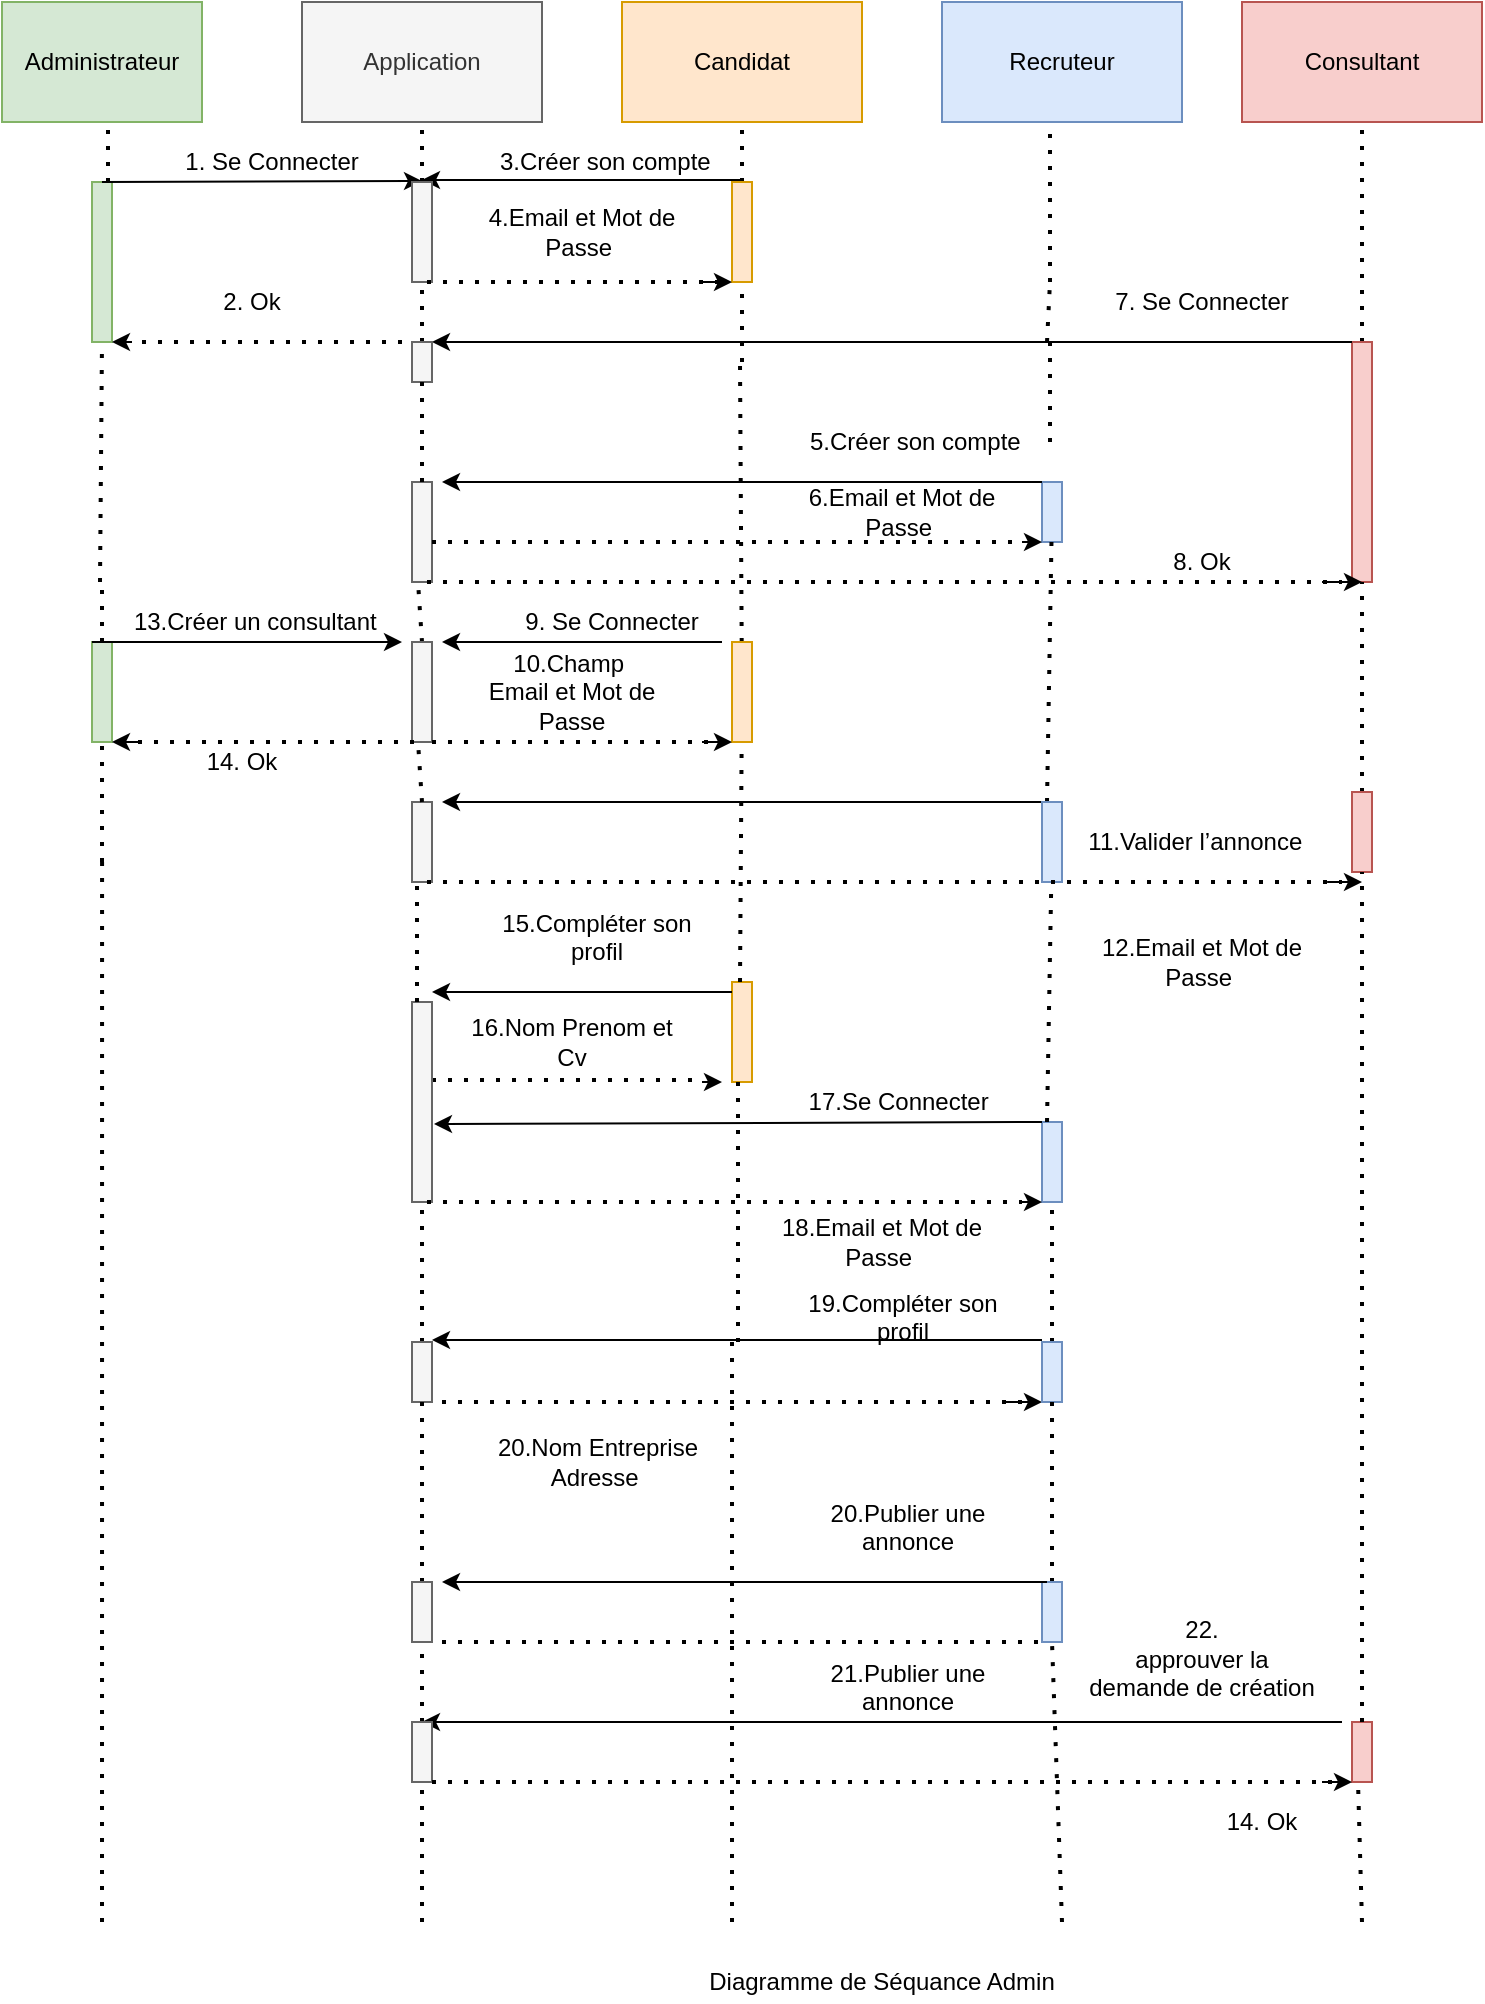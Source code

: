 <mxfile version="13.9.9" type="device"><diagram id="kgpKYQtTHZ0yAKxKKP6v" name="Page-1"><mxGraphModel dx="1086" dy="806" grid="1" gridSize="10" guides="1" tooltips="1" connect="1" arrows="1" fold="1" page="1" pageScale="1" pageWidth="850" pageHeight="1100" math="0" shadow="0"><root><mxCell id="0"/><mxCell id="1" parent="0"/><mxCell id="p9IF4nlrnch3HgAWq3Gj-1" value="Administrateur" style="rounded=0;whiteSpace=wrap;html=1;fillColor=#d5e8d4;strokeColor=#82b366;" parent="1" vertex="1"><mxGeometry x="70" y="40" width="100" height="60" as="geometry"/></mxCell><mxCell id="p9IF4nlrnch3HgAWq3Gj-2" value="Application" style="rounded=0;whiteSpace=wrap;html=1;fillColor=#f5f5f5;strokeColor=#666666;fontColor=#333333;" parent="1" vertex="1"><mxGeometry x="220" y="40" width="120" height="60" as="geometry"/></mxCell><mxCell id="p9IF4nlrnch3HgAWq3Gj-3" value="Candidat" style="rounded=0;whiteSpace=wrap;html=1;fillColor=#ffe6cc;strokeColor=#d79b00;" parent="1" vertex="1"><mxGeometry x="380" y="40" width="120" height="60" as="geometry"/></mxCell><mxCell id="p9IF4nlrnch3HgAWq3Gj-4" value="Recruteur" style="rounded=0;whiteSpace=wrap;html=1;fillColor=#dae8fc;strokeColor=#6c8ebf;" parent="1" vertex="1"><mxGeometry x="540" y="40" width="120" height="60" as="geometry"/></mxCell><mxCell id="p9IF4nlrnch3HgAWq3Gj-6" value="" style="endArrow=none;dashed=1;html=1;dashPattern=1 3;strokeWidth=2;" parent="1" edge="1"><mxGeometry width="50" height="50" relative="1" as="geometry"><mxPoint x="123" y="130" as="sourcePoint"/><mxPoint x="123" y="102" as="targetPoint"/></mxGeometry></mxCell><mxCell id="p9IF4nlrnch3HgAWq3Gj-7" value="" style="endArrow=none;dashed=1;html=1;dashPattern=1 3;strokeWidth=2;" parent="1" edge="1"><mxGeometry width="50" height="50" relative="1" as="geometry"><mxPoint x="280" y="130" as="sourcePoint"/><mxPoint x="280" y="100" as="targetPoint"/></mxGeometry></mxCell><mxCell id="p9IF4nlrnch3HgAWq3Gj-8" value="" style="endArrow=none;dashed=1;html=1;dashPattern=1 3;strokeWidth=2;entryX=0.5;entryY=1;entryDx=0;entryDy=0;" parent="1" source="SEFHk6ZCUieyvrxUP2J2-10" target="p9IF4nlrnch3HgAWq3Gj-3" edge="1"><mxGeometry width="50" height="50" relative="1" as="geometry"><mxPoint x="439.981" y="360" as="sourcePoint"/><mxPoint x="439.5" y="110" as="targetPoint"/></mxGeometry></mxCell><mxCell id="p9IF4nlrnch3HgAWq3Gj-9" value="" style="endArrow=none;dashed=1;html=1;dashPattern=1 3;strokeWidth=2;exitX=0.25;exitY=0;exitDx=0;exitDy=0;" parent="1" edge="1"><mxGeometry width="50" height="50" relative="1" as="geometry"><mxPoint x="592.5" y="210" as="sourcePoint"/><mxPoint x="594" y="180" as="targetPoint"/></mxGeometry></mxCell><mxCell id="p9IF4nlrnch3HgAWq3Gj-32" value="" style="endArrow=none;dashed=1;html=1;dashPattern=1 3;strokeWidth=2;exitX=0.5;exitY=0;exitDx=0;exitDy=0;" parent="1" source="LMhqfAXd-MSyVgWxBuhX-105" edge="1"><mxGeometry width="50" height="50" relative="1" as="geometry"><mxPoint x="280" y="270" as="sourcePoint"/><mxPoint x="280" y="210" as="targetPoint"/></mxGeometry></mxCell><mxCell id="p9IF4nlrnch3HgAWq3Gj-63" value="" style="endArrow=none;dashed=1;html=1;dashPattern=1 3;strokeWidth=2;entryX=0.3;entryY=1;entryDx=0;entryDy=0;entryPerimeter=0;exitX=0.5;exitY=0;exitDx=0;exitDy=0;" parent="1" source="LMhqfAXd-MSyVgWxBuhX-48" target="3up15-CHWUUg8G91f76N-21" edge="1"><mxGeometry width="50" height="50" relative="1" as="geometry"><mxPoint x="278" y="370" as="sourcePoint"/><mxPoint x="278" y="340" as="targetPoint"/></mxGeometry></mxCell><mxCell id="p9IF4nlrnch3HgAWq3Gj-72" value="" style="endArrow=none;dashed=1;html=1;dashPattern=1 3;strokeWidth=2;" parent="1" edge="1"><mxGeometry width="50" height="50" relative="1" as="geometry"><mxPoint x="415" y="579" as="sourcePoint"/><mxPoint x="285" y="579" as="targetPoint"/></mxGeometry></mxCell><mxCell id="p9IF4nlrnch3HgAWq3Gj-77" value="" style="endArrow=none;dashed=1;html=1;dashPattern=1 3;strokeWidth=2;" parent="1" edge="1"><mxGeometry width="50" height="50" relative="1" as="geometry"><mxPoint x="120" y="1000" as="sourcePoint"/><mxPoint x="120.035" y="470" as="targetPoint"/></mxGeometry></mxCell><mxCell id="p9IF4nlrnch3HgAWq3Gj-78" value="" style="rounded=0;whiteSpace=wrap;html=1;fillColor=#f5f5f5;strokeColor=#666666;fontColor=#333333;" parent="1" vertex="1"><mxGeometry x="275" y="440" width="10" height="40" as="geometry"/></mxCell><mxCell id="p9IF4nlrnch3HgAWq3Gj-81" value="" style="rounded=0;whiteSpace=wrap;html=1;fillColor=#f5f5f5;strokeColor=#666666;fontColor=#333333;" parent="1" vertex="1"><mxGeometry x="275" y="540" width="10" height="100" as="geometry"/></mxCell><mxCell id="p9IF4nlrnch3HgAWq3Gj-135" value="" style="endArrow=none;dashed=1;html=1;dashPattern=1 3;strokeWidth=2;entryX=0.5;entryY=1;entryDx=0;entryDy=0;" parent="1" target="8TNWC1hw6NRdUH1TOORQ-10" edge="1" source="LMhqfAXd-MSyVgWxBuhX-80"><mxGeometry width="50" height="50" relative="1" as="geometry"><mxPoint x="595" y="800" as="sourcePoint"/><mxPoint x="596.087" y="650" as="targetPoint"/></mxGeometry></mxCell><mxCell id="8TNWC1hw6NRdUH1TOORQ-10" value="" style="rounded=0;whiteSpace=wrap;html=1;fillColor=#dae8fc;strokeColor=#6c8ebf;" parent="1" vertex="1"><mxGeometry x="590" y="600" width="10" height="40" as="geometry"/></mxCell><mxCell id="8TNWC1hw6NRdUH1TOORQ-27" value="" style="endArrow=none;dashed=1;html=1;dashPattern=1 3;strokeWidth=2;" parent="1" edge="1"><mxGeometry width="50" height="50" relative="1" as="geometry"><mxPoint x="600" y="920" as="sourcePoint"/><mxPoint x="600" y="920" as="targetPoint"/></mxGeometry></mxCell><mxCell id="8TNWC1hw6NRdUH1TOORQ-36" value="" style="endArrow=none;dashed=1;html=1;dashPattern=1 3;strokeWidth=2;" parent="1" edge="1" source="LMhqfAXd-MSyVgWxBuhX-60"><mxGeometry width="50" height="50" relative="1" as="geometry"><mxPoint x="439" y="530" as="sourcePoint"/><mxPoint x="439" y="220" as="targetPoint"/></mxGeometry></mxCell><mxCell id="SEFHk6ZCUieyvrxUP2J2-3" value="" style="rounded=0;whiteSpace=wrap;html=1;fillColor=#d5e8d4;strokeColor=#82b366;" parent="1" vertex="1"><mxGeometry x="115" y="130" width="10" height="80" as="geometry"/></mxCell><mxCell id="SEFHk6ZCUieyvrxUP2J2-5" value="" style="endArrow=classic;html=1;" parent="1" edge="1"><mxGeometry width="50" height="50" relative="1" as="geometry"><mxPoint x="120" y="130" as="sourcePoint"/><mxPoint x="280" y="129.5" as="targetPoint"/></mxGeometry></mxCell><mxCell id="SEFHk6ZCUieyvrxUP2J2-6" value="" style="endArrow=none;dashed=1;html=1;dashPattern=1 3;strokeWidth=2;" parent="1" edge="1"><mxGeometry width="50" height="50" relative="1" as="geometry"><mxPoint x="270" y="210" as="sourcePoint"/><mxPoint x="135" y="210" as="targetPoint"/></mxGeometry></mxCell><mxCell id="SEFHk6ZCUieyvrxUP2J2-8" value="" style="endArrow=none;dashed=1;html=1;dashPattern=1 3;strokeWidth=2;entryX=0.5;entryY=1;entryDx=0;entryDy=0;" parent="1" edge="1" target="SEFHk6ZCUieyvrxUP2J2-3"><mxGeometry width="50" height="50" relative="1" as="geometry"><mxPoint x="119" y="330" as="sourcePoint"/><mxPoint x="119" y="230" as="targetPoint"/></mxGeometry></mxCell><mxCell id="SEFHk6ZCUieyvrxUP2J2-10" value="" style="rounded=0;whiteSpace=wrap;html=1;fillColor=#ffe6cc;strokeColor=#d79b00;" parent="1" vertex="1"><mxGeometry x="435" y="130" width="10" height="50" as="geometry"/></mxCell><mxCell id="SEFHk6ZCUieyvrxUP2J2-11" value="" style="endArrow=none;dashed=1;html=1;dashPattern=1 3;strokeWidth=2;exitX=0.5;exitY=0;exitDx=0;exitDy=0;" parent="1" target="SEFHk6ZCUieyvrxUP2J2-10" edge="1"><mxGeometry width="50" height="50" relative="1" as="geometry"><mxPoint x="440" y="220" as="sourcePoint"/><mxPoint x="439.5" y="110" as="targetPoint"/></mxGeometry></mxCell><mxCell id="SEFHk6ZCUieyvrxUP2J2-12" value="1. Se Connecter" style="text;html=1;strokeColor=none;fillColor=none;align=center;verticalAlign=middle;whiteSpace=wrap;rounded=0;" parent="1" vertex="1"><mxGeometry x="145" y="110" width="120" height="20" as="geometry"/></mxCell><mxCell id="SEFHk6ZCUieyvrxUP2J2-13" value="" style="endArrow=classic;html=1;" parent="1" edge="1"><mxGeometry width="50" height="50" relative="1" as="geometry"><mxPoint x="135" y="210" as="sourcePoint"/><mxPoint x="125" y="210" as="targetPoint"/><Array as="points"><mxPoint x="125" y="210"/></Array></mxGeometry></mxCell><mxCell id="SEFHk6ZCUieyvrxUP2J2-14" value="2. Ok" style="text;html=1;strokeColor=none;fillColor=none;align=center;verticalAlign=middle;whiteSpace=wrap;rounded=0;" parent="1" vertex="1"><mxGeometry x="175" y="180" width="40" height="20" as="geometry"/></mxCell><mxCell id="3up15-CHWUUg8G91f76N-3" value="" style="endArrow=classic;html=1;" parent="1" edge="1"><mxGeometry width="50" height="50" relative="1" as="geometry"><mxPoint x="440" y="129" as="sourcePoint"/><mxPoint x="280" y="129" as="targetPoint"/></mxGeometry></mxCell><mxCell id="3up15-CHWUUg8G91f76N-4" value="&lt;span class=&quot;fontstyle0&quot;&gt;3.Créer son compte&lt;/span&gt;&amp;nbsp;&amp;nbsp;" style="text;html=1;strokeColor=none;fillColor=none;align=center;verticalAlign=middle;whiteSpace=wrap;rounded=0;" parent="1" vertex="1"><mxGeometry x="315" y="110" width="120" height="20" as="geometry"/></mxCell><mxCell id="3up15-CHWUUg8G91f76N-12" value="" style="rounded=0;whiteSpace=wrap;html=1;fillColor=#f5f5f5;strokeColor=#666666;fontColor=#333333;" parent="1" vertex="1"><mxGeometry x="275" y="130" width="10" height="50" as="geometry"/></mxCell><mxCell id="3up15-CHWUUg8G91f76N-14" value="" style="endArrow=none;dashed=1;html=1;dashPattern=1 3;strokeWidth=2;entryX=0.5;entryY=1;entryDx=0;entryDy=0;exitX=0.5;exitY=0;exitDx=0;exitDy=0;" parent="1" target="3up15-CHWUUg8G91f76N-12" edge="1"><mxGeometry width="50" height="50" relative="1" as="geometry"><mxPoint x="280" y="210" as="sourcePoint"/><mxPoint x="350" y="180" as="targetPoint"/></mxGeometry></mxCell><mxCell id="3up15-CHWUUg8G91f76N-21" value="" style="rounded=0;whiteSpace=wrap;html=1;fillColor=#f5f5f5;strokeColor=#666666;fontColor=#333333;" parent="1" vertex="1"><mxGeometry x="275" y="280" width="10" height="50" as="geometry"/></mxCell><mxCell id="3up15-CHWUUg8G91f76N-26" value="" style="endArrow=none;dashed=1;html=1;dashPattern=1 3;strokeWidth=2;entryX=0.5;entryY=1;entryDx=0;entryDy=0;exitX=0.5;exitY=0;exitDx=0;exitDy=0;" parent="1" source="LMhqfAXd-MSyVgWxBuhX-16" edge="1"><mxGeometry width="50" height="50" relative="1" as="geometry"><mxPoint x="120" y="430" as="sourcePoint"/><mxPoint x="120" y="330" as="targetPoint"/></mxGeometry></mxCell><mxCell id="3up15-CHWUUg8G91f76N-28" value="" style="endArrow=none;dashed=1;html=1;dashPattern=1 3;strokeWidth=2;entryX=0.25;entryY=1;entryDx=0;entryDy=0;exitX=0.25;exitY=0;exitDx=0;exitDy=0;exitPerimeter=0;" parent="1" source="p9IF4nlrnch3HgAWq3Gj-81" target="p9IF4nlrnch3HgAWq3Gj-78" edge="1"><mxGeometry width="50" height="50" relative="1" as="geometry"><mxPoint x="278" y="530" as="sourcePoint"/><mxPoint x="278" y="480" as="targetPoint"/></mxGeometry></mxCell><mxCell id="3up15-CHWUUg8G91f76N-29" value="" style="rounded=0;whiteSpace=wrap;html=1;fillColor=#ffe6cc;strokeColor=#d79b00;" parent="1" vertex="1"><mxGeometry x="435" y="530" width="10" height="50" as="geometry"/></mxCell><mxCell id="3up15-CHWUUg8G91f76N-30" value="" style="endArrow=classic;html=1;" parent="1" edge="1"><mxGeometry width="50" height="50" relative="1" as="geometry"><mxPoint x="435" y="535" as="sourcePoint"/><mxPoint x="285" y="535" as="targetPoint"/></mxGeometry></mxCell><mxCell id="3up15-CHWUUg8G91f76N-31" value="&lt;br&gt;&lt;span class=&quot;fontstyle0&quot;&gt;15.Compléter son profil&lt;/span&gt; &lt;br&gt;&lt;br style=&quot;line-height: normal&quot;&gt;&amp;nbsp;" style="text;html=1;strokeColor=none;fillColor=none;align=center;verticalAlign=middle;whiteSpace=wrap;rounded=0;" parent="1" vertex="1"><mxGeometry x="310" y="500" width="115" height="30" as="geometry"/></mxCell><mxCell id="3up15-CHWUUg8G91f76N-32" value="" style="endArrow=classic;html=1;" parent="1" edge="1"><mxGeometry width="50" height="50" relative="1" as="geometry"><mxPoint x="420" y="580" as="sourcePoint"/><mxPoint x="430" y="580" as="targetPoint"/></mxGeometry></mxCell><mxCell id="3up15-CHWUUg8G91f76N-38" value="" style="endArrow=classic;html=1;exitX=0;exitY=0;exitDx=0;exitDy=0;entryX=1.1;entryY=0.61;entryDx=0;entryDy=0;entryPerimeter=0;" parent="1" source="8TNWC1hw6NRdUH1TOORQ-10" target="p9IF4nlrnch3HgAWq3Gj-81" edge="1"><mxGeometry width="50" height="50" relative="1" as="geometry"><mxPoint x="400" y="430" as="sourcePoint"/><mxPoint x="450" y="380" as="targetPoint"/></mxGeometry></mxCell><mxCell id="3up15-CHWUUg8G91f76N-40" value="" style="endArrow=none;dashed=1;html=1;dashPattern=1 3;strokeWidth=2;exitX=0.75;exitY=1;exitDx=0;exitDy=0;" parent="1" source="p9IF4nlrnch3HgAWq3Gj-81" edge="1"><mxGeometry width="50" height="50" relative="1" as="geometry"><mxPoint x="400" y="430" as="sourcePoint"/><mxPoint x="580" y="640" as="targetPoint"/></mxGeometry></mxCell><mxCell id="3up15-CHWUUg8G91f76N-41" value="" style="endArrow=classic;html=1;entryX=0;entryY=1;entryDx=0;entryDy=0;" parent="1" target="8TNWC1hw6NRdUH1TOORQ-10" edge="1"><mxGeometry width="50" height="50" relative="1" as="geometry"><mxPoint x="580" y="640" as="sourcePoint"/><mxPoint x="450" y="380" as="targetPoint"/></mxGeometry></mxCell><mxCell id="3up15-CHWUUg8G91f76N-42" value="" style="endArrow=none;dashed=1;html=1;dashPattern=1 3;strokeWidth=2;" parent="1" edge="1"><mxGeometry width="50" height="50" relative="1" as="geometry"><mxPoint x="280" y="710" as="sourcePoint"/><mxPoint x="280" y="640" as="targetPoint"/></mxGeometry></mxCell><mxCell id="3up15-CHWUUg8G91f76N-44" value="Diagramme de Séquance Admin" style="text;html=1;strokeColor=none;fillColor=none;align=center;verticalAlign=middle;whiteSpace=wrap;rounded=0;" parent="1" vertex="1"><mxGeometry x="395" y="1020" width="230" height="20" as="geometry"/></mxCell><mxCell id="3VAsDQAelLNxPkZTHmSl-1" value="" style="rounded=0;whiteSpace=wrap;html=1;fillColor=#f5f5f5;strokeColor=#666666;fontColor=#333333;" parent="1" vertex="1"><mxGeometry x="275" y="710" width="10" height="30" as="geometry"/></mxCell><mxCell id="3VAsDQAelLNxPkZTHmSl-2" value="" style="endArrow=none;dashed=1;html=1;dashPattern=1 3;strokeWidth=2;" parent="1" edge="1"><mxGeometry width="50" height="50" relative="1" as="geometry"><mxPoint x="438" y="710" as="sourcePoint"/><mxPoint x="438" y="580" as="targetPoint"/></mxGeometry></mxCell><mxCell id="3VAsDQAelLNxPkZTHmSl-5" value="" style="endArrow=classic;html=1;" parent="1" edge="1"><mxGeometry width="50" height="50" relative="1" as="geometry"><mxPoint x="590" y="709" as="sourcePoint"/><mxPoint x="285" y="709" as="targetPoint"/></mxGeometry></mxCell><mxCell id="3VAsDQAelLNxPkZTHmSl-6" value="" style="endArrow=none;dashed=1;html=1;dashPattern=1 3;strokeWidth=2;" parent="1" edge="1"><mxGeometry width="50" height="50" relative="1" as="geometry"><mxPoint x="290" y="740" as="sourcePoint"/><mxPoint x="580" y="740" as="targetPoint"/></mxGeometry></mxCell><mxCell id="3VAsDQAelLNxPkZTHmSl-7" value="" style="endArrow=classic;html=1;entryX=0;entryY=1;entryDx=0;entryDy=0;" parent="1" edge="1"><mxGeometry width="50" height="50" relative="1" as="geometry"><mxPoint x="570" y="740" as="sourcePoint"/><mxPoint x="590" y="740" as="targetPoint"/></mxGeometry></mxCell><mxCell id="3VAsDQAelLNxPkZTHmSl-9" value="" style="endArrow=none;dashed=1;html=1;dashPattern=1 3;strokeWidth=2;entryX=0.5;entryY=1;entryDx=0;entryDy=0;entryPerimeter=0;" parent="1" target="3VAsDQAelLNxPkZTHmSl-1" edge="1" source="LMhqfAXd-MSyVgWxBuhX-87"><mxGeometry width="50" height="50" relative="1" as="geometry"><mxPoint x="280" y="920" as="sourcePoint"/><mxPoint x="280" y="760" as="targetPoint"/></mxGeometry></mxCell><mxCell id="3VAsDQAelLNxPkZTHmSl-10" value="" style="endArrow=none;dashed=1;html=1;dashPattern=1 3;strokeWidth=2;" parent="1" edge="1"><mxGeometry width="50" height="50" relative="1" as="geometry"><mxPoint x="435" y="710" as="sourcePoint"/><mxPoint x="435" y="1000" as="targetPoint"/></mxGeometry></mxCell><mxCell id="LMhqfAXd-MSyVgWxBuhX-1" value="Consultant" style="rounded=0;whiteSpace=wrap;html=1;fillColor=#f8cecc;strokeColor=#b85450;" vertex="1" parent="1"><mxGeometry x="690" y="40" width="120" height="60" as="geometry"/></mxCell><mxCell id="LMhqfAXd-MSyVgWxBuhX-8" value="" style="endArrow=none;dashed=1;html=1;dashPattern=1 3;strokeWidth=2;entryX=0.45;entryY=1.017;entryDx=0;entryDy=0;entryPerimeter=0;" edge="1" parent="1" target="p9IF4nlrnch3HgAWq3Gj-4"><mxGeometry width="50" height="50" relative="1" as="geometry"><mxPoint x="594" y="180" as="sourcePoint"/><mxPoint x="595" y="110" as="targetPoint"/></mxGeometry></mxCell><mxCell id="LMhqfAXd-MSyVgWxBuhX-11" value="" style="rounded=0;whiteSpace=wrap;html=1;fillColor=#dae8fc;strokeColor=#6c8ebf;" vertex="1" parent="1"><mxGeometry x="590" y="280" width="10" height="30" as="geometry"/></mxCell><mxCell id="LMhqfAXd-MSyVgWxBuhX-12" value="" style="endArrow=none;dashed=1;html=1;dashPattern=1 3;strokeWidth=2;exitX=0.25;exitY=0;exitDx=0;exitDy=0;" edge="1" parent="1" source="LMhqfAXd-MSyVgWxBuhX-28" target="LMhqfAXd-MSyVgWxBuhX-11"><mxGeometry width="50" height="50" relative="1" as="geometry"><mxPoint x="592.5" y="600" as="sourcePoint"/><mxPoint x="594" y="180" as="targetPoint"/></mxGeometry></mxCell><mxCell id="LMhqfAXd-MSyVgWxBuhX-13" value="" style="endArrow=classic;html=1;exitX=0;exitY=0;exitDx=0;exitDy=0;" edge="1" parent="1" source="LMhqfAXd-MSyVgWxBuhX-11"><mxGeometry width="50" height="50" relative="1" as="geometry"><mxPoint x="310" y="280" as="sourcePoint"/><mxPoint x="290" y="280" as="targetPoint"/><Array as="points"><mxPoint x="580" y="280"/></Array></mxGeometry></mxCell><mxCell id="LMhqfAXd-MSyVgWxBuhX-15" value="" style="endArrow=none;dashed=1;html=1;dashPattern=1 3;strokeWidth=2;entryX=0.5;entryY=1;entryDx=0;entryDy=0;exitX=0.5;exitY=0;exitDx=0;exitDy=0;" edge="1" parent="1" source="LMhqfAXd-MSyVgWxBuhX-39" target="LMhqfAXd-MSyVgWxBuhX-1"><mxGeometry width="50" height="50" relative="1" as="geometry"><mxPoint x="750" y="350" as="sourcePoint"/><mxPoint x="450" y="290" as="targetPoint"/></mxGeometry></mxCell><mxCell id="LMhqfAXd-MSyVgWxBuhX-16" value="" style="rounded=0;whiteSpace=wrap;html=1;fillColor=#d5e8d4;strokeColor=#82b366;" vertex="1" parent="1"><mxGeometry x="115" y="360" width="10" height="50" as="geometry"/></mxCell><mxCell id="LMhqfAXd-MSyVgWxBuhX-17" value="" style="endArrow=none;dashed=1;html=1;dashPattern=1 3;strokeWidth=2;entryX=0.5;entryY=1;entryDx=0;entryDy=0;" edge="1" parent="1" target="LMhqfAXd-MSyVgWxBuhX-16"><mxGeometry width="50" height="50" relative="1" as="geometry"><mxPoint x="120" y="470" as="sourcePoint"/><mxPoint x="120" y="330" as="targetPoint"/></mxGeometry></mxCell><mxCell id="LMhqfAXd-MSyVgWxBuhX-18" value="" style="endArrow=classic;html=1;entryX=1;entryY=1;entryDx=0;entryDy=0;" edge="1" parent="1" target="LMhqfAXd-MSyVgWxBuhX-20"><mxGeometry width="50" height="50" relative="1" as="geometry"><mxPoint x="115" y="360" as="sourcePoint"/><mxPoint x="725" y="360" as="targetPoint"/></mxGeometry></mxCell><mxCell id="LMhqfAXd-MSyVgWxBuhX-19" value="" style="rounded=0;whiteSpace=wrap;html=1;fillColor=#f8cecc;strokeColor=#b85450;" vertex="1" parent="1"><mxGeometry x="745" y="900" width="10" height="30" as="geometry"/></mxCell><mxCell id="LMhqfAXd-MSyVgWxBuhX-20" value="&lt;span class=&quot;fontstyle0&quot;&gt;13.Créer un consultant&lt;/span&gt;&amp;nbsp;&amp;nbsp;" style="text;html=1;strokeColor=none;fillColor=none;align=center;verticalAlign=middle;whiteSpace=wrap;rounded=0;" vertex="1" parent="1"><mxGeometry x="130" y="340" width="140" height="20" as="geometry"/></mxCell><mxCell id="LMhqfAXd-MSyVgWxBuhX-22" value="" style="endArrow=none;dashed=1;html=1;dashPattern=1 3;strokeWidth=2;" edge="1" parent="1"><mxGeometry width="50" height="50" relative="1" as="geometry"><mxPoint x="120" y="330" as="sourcePoint"/><mxPoint x="120" y="330" as="targetPoint"/></mxGeometry></mxCell><mxCell id="LMhqfAXd-MSyVgWxBuhX-25" value="10.Champ&amp;nbsp; Email et Mot de Passe" style="text;html=1;strokeColor=none;fillColor=none;align=center;verticalAlign=middle;whiteSpace=wrap;rounded=0;" vertex="1" parent="1"><mxGeometry x="310" y="360" width="90" height="50" as="geometry"/></mxCell><mxCell id="LMhqfAXd-MSyVgWxBuhX-27" value="" style="endArrow=classic;html=1;exitX=0;exitY=0;exitDx=0;exitDy=0;" edge="1" parent="1" source="LMhqfAXd-MSyVgWxBuhX-28"><mxGeometry width="50" height="50" relative="1" as="geometry"><mxPoint x="580" y="440" as="sourcePoint"/><mxPoint x="290" y="440" as="targetPoint"/><Array as="points"><mxPoint x="590" y="440"/></Array></mxGeometry></mxCell><mxCell id="LMhqfAXd-MSyVgWxBuhX-28" value="" style="rounded=0;whiteSpace=wrap;html=1;fillColor=#dae8fc;strokeColor=#6c8ebf;" vertex="1" parent="1"><mxGeometry x="590" y="440" width="10" height="40" as="geometry"/></mxCell><mxCell id="LMhqfAXd-MSyVgWxBuhX-29" value="" style="endArrow=none;dashed=1;html=1;dashPattern=1 3;strokeWidth=2;exitX=0.25;exitY=0;exitDx=0;exitDy=0;" edge="1" parent="1" source="8TNWC1hw6NRdUH1TOORQ-10" target="LMhqfAXd-MSyVgWxBuhX-28"><mxGeometry width="50" height="50" relative="1" as="geometry"><mxPoint x="592.5" y="600" as="sourcePoint"/><mxPoint x="594.924" y="280" as="targetPoint"/></mxGeometry></mxCell><mxCell id="LMhqfAXd-MSyVgWxBuhX-30" value="&lt;span class=&quot;fontstyle0&quot;&gt;11.V&lt;/span&gt;alider l’annonce&amp;nbsp;&amp;nbsp;" style="text;html=1;strokeColor=none;fillColor=none;align=center;verticalAlign=middle;whiteSpace=wrap;rounded=0;" vertex="1" parent="1"><mxGeometry x="600" y="450" width="140" height="20" as="geometry"/></mxCell><mxCell id="LMhqfAXd-MSyVgWxBuhX-35" value="" style="endArrow=none;dashed=1;html=1;dashPattern=1 3;strokeWidth=2;exitX=0.75;exitY=1;exitDx=0;exitDy=0;" edge="1" parent="1" source="p9IF4nlrnch3HgAWq3Gj-78"><mxGeometry width="50" height="50" relative="1" as="geometry"><mxPoint x="300" y="480" as="sourcePoint"/><mxPoint x="740" y="480" as="targetPoint"/></mxGeometry></mxCell><mxCell id="LMhqfAXd-MSyVgWxBuhX-36" value="" style="endArrow=classic;html=1;" edge="1" parent="1"><mxGeometry width="50" height="50" relative="1" as="geometry"><mxPoint x="740" y="480" as="sourcePoint"/><mxPoint x="750" y="480" as="targetPoint"/><Array as="points"><mxPoint x="730" y="480"/></Array></mxGeometry></mxCell><mxCell id="LMhqfAXd-MSyVgWxBuhX-39" value="" style="rounded=0;whiteSpace=wrap;html=1;fillColor=#f8cecc;strokeColor=#b85450;" vertex="1" parent="1"><mxGeometry x="745" y="210" width="10" height="120" as="geometry"/></mxCell><mxCell id="LMhqfAXd-MSyVgWxBuhX-40" value="" style="endArrow=none;dashed=1;html=1;dashPattern=1 3;strokeWidth=2;entryX=0.5;entryY=1;entryDx=0;entryDy=0;" edge="1" parent="1" source="LMhqfAXd-MSyVgWxBuhX-101" target="LMhqfAXd-MSyVgWxBuhX-39"><mxGeometry width="50" height="50" relative="1" as="geometry"><mxPoint x="750" y="900" as="sourcePoint"/><mxPoint x="750" y="100" as="targetPoint"/></mxGeometry></mxCell><mxCell id="LMhqfAXd-MSyVgWxBuhX-41" value="" style="endArrow=classic;html=1;exitX=0;exitY=0;exitDx=0;exitDy=0;" edge="1" parent="1" source="LMhqfAXd-MSyVgWxBuhX-39"><mxGeometry width="50" height="50" relative="1" as="geometry"><mxPoint x="740" y="210" as="sourcePoint"/><mxPoint x="285" y="210" as="targetPoint"/></mxGeometry></mxCell><mxCell id="LMhqfAXd-MSyVgWxBuhX-44" value="" style="endArrow=none;dashed=1;html=1;dashPattern=1 3;strokeWidth=2;exitX=0.75;exitY=1;exitDx=0;exitDy=0;" edge="1" parent="1" source="3up15-CHWUUg8G91f76N-21"><mxGeometry width="50" height="50" relative="1" as="geometry"><mxPoint x="690" y="370" as="sourcePoint"/><mxPoint x="740" y="330" as="targetPoint"/></mxGeometry></mxCell><mxCell id="LMhqfAXd-MSyVgWxBuhX-46" value="" style="endArrow=classic;html=1;" edge="1" parent="1"><mxGeometry width="50" height="50" relative="1" as="geometry"><mxPoint x="730" y="330" as="sourcePoint"/><mxPoint x="750" y="330" as="targetPoint"/></mxGeometry></mxCell><mxCell id="LMhqfAXd-MSyVgWxBuhX-47" value="8. Ok" style="text;html=1;strokeColor=none;fillColor=none;align=center;verticalAlign=middle;whiteSpace=wrap;rounded=0;" vertex="1" parent="1"><mxGeometry x="650" y="310" width="40" height="20" as="geometry"/></mxCell><mxCell id="LMhqfAXd-MSyVgWxBuhX-48" value="" style="rounded=0;whiteSpace=wrap;html=1;fillColor=#f5f5f5;strokeColor=#666666;fontColor=#333333;" vertex="1" parent="1"><mxGeometry x="275" y="360" width="10" height="50" as="geometry"/></mxCell><mxCell id="LMhqfAXd-MSyVgWxBuhX-49" value="" style="endArrow=none;dashed=1;html=1;dashPattern=1 3;strokeWidth=2;entryX=0.3;entryY=1;entryDx=0;entryDy=0;entryPerimeter=0;exitX=0.5;exitY=0;exitDx=0;exitDy=0;" edge="1" parent="1" source="p9IF4nlrnch3HgAWq3Gj-78" target="LMhqfAXd-MSyVgWxBuhX-48"><mxGeometry width="50" height="50" relative="1" as="geometry"><mxPoint x="280" y="440" as="sourcePoint"/><mxPoint x="278" y="330" as="targetPoint"/></mxGeometry></mxCell><mxCell id="LMhqfAXd-MSyVgWxBuhX-50" value="4.Email et Mot de Passe&amp;nbsp;" style="text;html=1;strokeColor=none;fillColor=none;align=center;verticalAlign=middle;whiteSpace=wrap;rounded=0;" vertex="1" parent="1"><mxGeometry x="300" y="145" width="120" height="20" as="geometry"/></mxCell><mxCell id="LMhqfAXd-MSyVgWxBuhX-51" value="" style="endArrow=none;dashed=1;html=1;dashPattern=1 3;strokeWidth=2;exitX=0.75;exitY=1;exitDx=0;exitDy=0;" edge="1" parent="1" source="3up15-CHWUUg8G91f76N-12"><mxGeometry width="50" height="50" relative="1" as="geometry"><mxPoint x="300" y="180" as="sourcePoint"/><mxPoint x="430" y="180" as="targetPoint"/></mxGeometry></mxCell><mxCell id="LMhqfAXd-MSyVgWxBuhX-53" value="&lt;span class=&quot;fontstyle0&quot;&gt;5.Créer son compte&lt;/span&gt;&amp;nbsp;&amp;nbsp;" style="text;html=1;strokeColor=none;fillColor=none;align=center;verticalAlign=middle;whiteSpace=wrap;rounded=0;" vertex="1" parent="1"><mxGeometry x="470" y="250" width="120" height="20" as="geometry"/></mxCell><mxCell id="LMhqfAXd-MSyVgWxBuhX-54" value="7. Se Connecter" style="text;html=1;strokeColor=none;fillColor=none;align=center;verticalAlign=middle;whiteSpace=wrap;rounded=0;" vertex="1" parent="1"><mxGeometry x="610" y="180" width="120" height="20" as="geometry"/></mxCell><mxCell id="LMhqfAXd-MSyVgWxBuhX-56" value="" style="endArrow=none;dashed=1;html=1;dashPattern=1 3;strokeWidth=2;" edge="1" parent="1"><mxGeometry width="50" height="50" relative="1" as="geometry"><mxPoint x="594" y="260" as="sourcePoint"/><mxPoint x="594" y="210" as="targetPoint"/></mxGeometry></mxCell><mxCell id="LMhqfAXd-MSyVgWxBuhX-57" value="6.Email et Mot de Passe&amp;nbsp;" style="text;html=1;strokeColor=none;fillColor=none;align=center;verticalAlign=middle;whiteSpace=wrap;rounded=0;" vertex="1" parent="1"><mxGeometry x="460" y="285" width="120" height="20" as="geometry"/></mxCell><mxCell id="LMhqfAXd-MSyVgWxBuhX-58" value="9. Se Connecter" style="text;html=1;strokeColor=none;fillColor=none;align=center;verticalAlign=middle;whiteSpace=wrap;rounded=0;" vertex="1" parent="1"><mxGeometry x="315" y="340" width="120" height="20" as="geometry"/></mxCell><mxCell id="LMhqfAXd-MSyVgWxBuhX-59" value="" style="endArrow=classic;html=1;" edge="1" parent="1"><mxGeometry width="50" height="50" relative="1" as="geometry"><mxPoint x="430" y="360" as="sourcePoint"/><mxPoint x="290" y="360" as="targetPoint"/></mxGeometry></mxCell><mxCell id="LMhqfAXd-MSyVgWxBuhX-60" value="" style="rounded=0;whiteSpace=wrap;html=1;fillColor=#ffe6cc;strokeColor=#d79b00;" vertex="1" parent="1"><mxGeometry x="435" y="360" width="10" height="50" as="geometry"/></mxCell><mxCell id="LMhqfAXd-MSyVgWxBuhX-61" value="" style="endArrow=none;dashed=1;html=1;dashPattern=1 3;strokeWidth=2;" edge="1" parent="1" target="LMhqfAXd-MSyVgWxBuhX-60"><mxGeometry width="50" height="50" relative="1" as="geometry"><mxPoint x="439" y="530" as="sourcePoint"/><mxPoint x="439.018" y="250" as="targetPoint"/></mxGeometry></mxCell><mxCell id="LMhqfAXd-MSyVgWxBuhX-62" value="" style="endArrow=none;dashed=1;html=1;dashPattern=1 3;strokeWidth=2;exitX=1;exitY=1;exitDx=0;exitDy=0;" edge="1" parent="1" source="LMhqfAXd-MSyVgWxBuhX-48"><mxGeometry width="50" height="50" relative="1" as="geometry"><mxPoint x="400" y="190" as="sourcePoint"/><mxPoint x="430" y="410" as="targetPoint"/></mxGeometry></mxCell><mxCell id="LMhqfAXd-MSyVgWxBuhX-63" value="" style="endArrow=classic;html=1;entryX=0;entryY=1;entryDx=0;entryDy=0;" edge="1" parent="1" target="LMhqfAXd-MSyVgWxBuhX-60"><mxGeometry width="50" height="50" relative="1" as="geometry"><mxPoint x="420" y="410" as="sourcePoint"/><mxPoint x="450" y="605" as="targetPoint"/></mxGeometry></mxCell><mxCell id="LMhqfAXd-MSyVgWxBuhX-66" value="12.Email et Mot de Passe&amp;nbsp;" style="text;html=1;strokeColor=none;fillColor=none;align=center;verticalAlign=middle;whiteSpace=wrap;rounded=0;" vertex="1" parent="1"><mxGeometry x="610" y="510" width="120" height="20" as="geometry"/></mxCell><mxCell id="LMhqfAXd-MSyVgWxBuhX-68" value="" style="endArrow=none;dashed=1;html=1;dashPattern=1 3;strokeWidth=2;exitX=1;exitY=0.6;exitDx=0;exitDy=0;exitPerimeter=0;" edge="1" parent="1" source="3up15-CHWUUg8G91f76N-21"><mxGeometry width="50" height="50" relative="1" as="geometry"><mxPoint x="300" y="310" as="sourcePoint"/><mxPoint x="580" y="310" as="targetPoint"/></mxGeometry></mxCell><mxCell id="LMhqfAXd-MSyVgWxBuhX-71" value="" style="endArrow=classic;html=1;entryX=0;entryY=1;entryDx=0;entryDy=0;" edge="1" parent="1" target="LMhqfAXd-MSyVgWxBuhX-11"><mxGeometry width="50" height="50" relative="1" as="geometry"><mxPoint x="580" y="310" as="sourcePoint"/><mxPoint x="450" y="440" as="targetPoint"/></mxGeometry></mxCell><mxCell id="LMhqfAXd-MSyVgWxBuhX-72" value="" style="endArrow=classic;html=1;" edge="1" parent="1"><mxGeometry width="50" height="50" relative="1" as="geometry"><mxPoint x="430" y="180" as="sourcePoint"/><mxPoint x="430" y="180" as="targetPoint"/></mxGeometry></mxCell><mxCell id="LMhqfAXd-MSyVgWxBuhX-73" value="" style="endArrow=classic;html=1;entryX=0;entryY=1;entryDx=0;entryDy=0;" edge="1" parent="1" target="SEFHk6ZCUieyvrxUP2J2-10"><mxGeometry width="50" height="50" relative="1" as="geometry"><mxPoint x="420" y="180" as="sourcePoint"/><mxPoint x="450" y="440" as="targetPoint"/></mxGeometry></mxCell><mxCell id="LMhqfAXd-MSyVgWxBuhX-74" value="" style="endArrow=none;dashed=1;html=1;dashPattern=1 3;strokeWidth=2;" edge="1" parent="1"><mxGeometry width="50" height="50" relative="1" as="geometry"><mxPoint x="130" y="410" as="sourcePoint"/><mxPoint x="280" y="410" as="targetPoint"/></mxGeometry></mxCell><mxCell id="LMhqfAXd-MSyVgWxBuhX-75" value="" style="endArrow=classic;html=1;entryX=1;entryY=1;entryDx=0;entryDy=0;" edge="1" parent="1" target="LMhqfAXd-MSyVgWxBuhX-16"><mxGeometry width="50" height="50" relative="1" as="geometry"><mxPoint x="140" y="410" as="sourcePoint"/><mxPoint x="280" y="410" as="targetPoint"/></mxGeometry></mxCell><mxCell id="LMhqfAXd-MSyVgWxBuhX-76" value="14. Ok" style="text;html=1;strokeColor=none;fillColor=none;align=center;verticalAlign=middle;whiteSpace=wrap;rounded=0;" vertex="1" parent="1"><mxGeometry x="170" y="410" width="40" height="20" as="geometry"/></mxCell><mxCell id="LMhqfAXd-MSyVgWxBuhX-77" value="16.Nom Prenom et Cv" style="text;html=1;strokeColor=none;fillColor=none;align=center;verticalAlign=middle;whiteSpace=wrap;rounded=0;" vertex="1" parent="1"><mxGeometry x="295" y="550" width="120" height="20" as="geometry"/></mxCell><mxCell id="LMhqfAXd-MSyVgWxBuhX-78" value="&lt;span class=&quot;fontstyle0&quot;&gt;17.Se Connecter&lt;/span&gt;&amp;nbsp;" style="text;html=1;strokeColor=none;fillColor=none;align=center;verticalAlign=middle;whiteSpace=wrap;rounded=0;" vertex="1" parent="1"><mxGeometry x="460" y="580" width="120" height="20" as="geometry"/></mxCell><mxCell id="LMhqfAXd-MSyVgWxBuhX-79" value="18.Email et Mot de Passe&amp;nbsp;" style="text;html=1;strokeColor=none;fillColor=none;align=center;verticalAlign=middle;whiteSpace=wrap;rounded=0;" vertex="1" parent="1"><mxGeometry x="450" y="650" width="120" height="20" as="geometry"/></mxCell><mxCell id="LMhqfAXd-MSyVgWxBuhX-80" value="" style="rounded=0;whiteSpace=wrap;html=1;fillColor=#dae8fc;strokeColor=#6c8ebf;" vertex="1" parent="1"><mxGeometry x="590" y="710" width="10" height="30" as="geometry"/></mxCell><mxCell id="LMhqfAXd-MSyVgWxBuhX-81" value="" style="endArrow=none;dashed=1;html=1;dashPattern=1 3;strokeWidth=2;entryX=0.5;entryY=1;entryDx=0;entryDy=0;" edge="1" parent="1" source="LMhqfAXd-MSyVgWxBuhX-85" target="LMhqfAXd-MSyVgWxBuhX-80"><mxGeometry width="50" height="50" relative="1" as="geometry"><mxPoint x="595" y="860" as="sourcePoint"/><mxPoint x="595" y="640" as="targetPoint"/></mxGeometry></mxCell><mxCell id="LMhqfAXd-MSyVgWxBuhX-82" value="&lt;br&gt;&lt;span class=&quot;fontstyle0&quot;&gt;19.Compléter son profil&lt;/span&gt; &lt;br&gt;&lt;br style=&quot;line-height: normal&quot;&gt;&amp;nbsp;" style="text;html=1;strokeColor=none;fillColor=none;align=center;verticalAlign=middle;whiteSpace=wrap;rounded=0;" vertex="1" parent="1"><mxGeometry x="462.5" y="690" width="115" height="30" as="geometry"/></mxCell><mxCell id="LMhqfAXd-MSyVgWxBuhX-83" value="20.Nom Entreprise Adresse&amp;nbsp;" style="text;html=1;strokeColor=none;fillColor=none;align=center;verticalAlign=middle;whiteSpace=wrap;rounded=0;" vertex="1" parent="1"><mxGeometry x="307.5" y="760" width="120" height="20" as="geometry"/></mxCell><mxCell id="LMhqfAXd-MSyVgWxBuhX-85" value="" style="rounded=0;whiteSpace=wrap;html=1;fillColor=#dae8fc;strokeColor=#6c8ebf;" vertex="1" parent="1"><mxGeometry x="590" y="830" width="10" height="30" as="geometry"/></mxCell><mxCell id="LMhqfAXd-MSyVgWxBuhX-86" value="" style="endArrow=none;dashed=1;html=1;dashPattern=1 3;strokeWidth=2;entryX=0.5;entryY=1;entryDx=0;entryDy=0;" edge="1" parent="1" target="LMhqfAXd-MSyVgWxBuhX-85"><mxGeometry width="50" height="50" relative="1" as="geometry"><mxPoint x="595" y="860" as="sourcePoint"/><mxPoint x="595" y="740" as="targetPoint"/></mxGeometry></mxCell><mxCell id="LMhqfAXd-MSyVgWxBuhX-87" value="" style="rounded=0;whiteSpace=wrap;html=1;fillColor=#f5f5f5;strokeColor=#666666;fontColor=#333333;" vertex="1" parent="1"><mxGeometry x="275" y="830" width="10" height="30" as="geometry"/></mxCell><mxCell id="LMhqfAXd-MSyVgWxBuhX-88" value="" style="endArrow=none;dashed=1;html=1;dashPattern=1 3;strokeWidth=2;entryX=0.5;entryY=1;entryDx=0;entryDy=0;entryPerimeter=0;" edge="1" parent="1" source="LMhqfAXd-MSyVgWxBuhX-94" target="LMhqfAXd-MSyVgWxBuhX-87"><mxGeometry width="50" height="50" relative="1" as="geometry"><mxPoint x="280" y="990" as="sourcePoint"/><mxPoint x="280" y="740" as="targetPoint"/></mxGeometry></mxCell><mxCell id="LMhqfAXd-MSyVgWxBuhX-89" value="" style="endArrow=classic;html=1;exitX=0.25;exitY=0;exitDx=0;exitDy=0;" edge="1" parent="1" source="LMhqfAXd-MSyVgWxBuhX-85"><mxGeometry width="50" height="50" relative="1" as="geometry"><mxPoint x="400" y="670" as="sourcePoint"/><mxPoint x="290" y="830" as="targetPoint"/></mxGeometry></mxCell><mxCell id="LMhqfAXd-MSyVgWxBuhX-90" value="" style="endArrow=none;dashed=1;html=1;dashPattern=1 3;strokeWidth=2;entryX=0;entryY=1;entryDx=0;entryDy=0;" edge="1" parent="1" target="LMhqfAXd-MSyVgWxBuhX-85"><mxGeometry width="50" height="50" relative="1" as="geometry"><mxPoint x="290" y="860" as="sourcePoint"/><mxPoint x="450" y="620" as="targetPoint"/></mxGeometry></mxCell><mxCell id="LMhqfAXd-MSyVgWxBuhX-91" value="&lt;br&gt;&lt;span class=&quot;fontstyle0&quot;&gt;20.Publier une annonce&lt;/span&gt; &lt;br&gt;&lt;br style=&quot;line-height: normal&quot;&gt;&amp;nbsp;" style="text;html=1;strokeColor=none;fillColor=none;align=center;verticalAlign=middle;whiteSpace=wrap;rounded=0;" vertex="1" parent="1"><mxGeometry x="462.5" y="800" width="120" height="20" as="geometry"/></mxCell><mxCell id="LMhqfAXd-MSyVgWxBuhX-92" value="&lt;br&gt;&lt;span class=&quot;fontstyle0&quot;&gt;21.Publier une annonce&lt;/span&gt; &lt;br&gt;&lt;br style=&quot;line-height: normal&quot;&gt;&amp;nbsp;" style="text;html=1;strokeColor=none;fillColor=none;align=center;verticalAlign=middle;whiteSpace=wrap;rounded=0;" vertex="1" parent="1"><mxGeometry x="462.5" y="880" width="120" height="20" as="geometry"/></mxCell><mxCell id="LMhqfAXd-MSyVgWxBuhX-93" value="" style="endArrow=classic;html=1;" edge="1" parent="1"><mxGeometry width="50" height="50" relative="1" as="geometry"><mxPoint x="740" y="900" as="sourcePoint"/><mxPoint x="280" y="900" as="targetPoint"/></mxGeometry></mxCell><mxCell id="LMhqfAXd-MSyVgWxBuhX-94" value="" style="rounded=0;whiteSpace=wrap;html=1;fillColor=#f5f5f5;strokeColor=#666666;fontColor=#333333;" vertex="1" parent="1"><mxGeometry x="275" y="900" width="10" height="30" as="geometry"/></mxCell><mxCell id="LMhqfAXd-MSyVgWxBuhX-95" value="" style="endArrow=none;dashed=1;html=1;dashPattern=1 3;strokeWidth=2;entryX=0.5;entryY=1;entryDx=0;entryDy=0;entryPerimeter=0;" edge="1" parent="1" target="LMhqfAXd-MSyVgWxBuhX-94"><mxGeometry width="50" height="50" relative="1" as="geometry"><mxPoint x="280" y="1000" as="sourcePoint"/><mxPoint x="280" y="860" as="targetPoint"/></mxGeometry></mxCell><mxCell id="LMhqfAXd-MSyVgWxBuhX-96" value="&lt;br&gt;&lt;br&gt;&lt;span class=&quot;fontstyle0&quot;&gt;22.&lt;/span&gt;&lt;br/&gt;&lt;span class=&quot;fontstyle0&quot;&gt;approuver la demande de création&lt;/span&gt; &lt;br/&gt;&lt;br style=&quot;line-height: normal&quot;&gt;&amp;nbsp;&lt;br&gt;&lt;br style=&quot;line-height: normal&quot;&gt;&lt;br style=&quot;line-height: normal&quot;&gt;&amp;nbsp;" style="text;html=1;strokeColor=none;fillColor=none;align=center;verticalAlign=middle;whiteSpace=wrap;rounded=0;" vertex="1" parent="1"><mxGeometry x="610" y="880" width="120" height="20" as="geometry"/></mxCell><mxCell id="LMhqfAXd-MSyVgWxBuhX-97" value="" style="endArrow=none;dashed=1;html=1;dashPattern=1 3;strokeWidth=2;exitX=1;exitY=1;exitDx=0;exitDy=0;" edge="1" parent="1" source="LMhqfAXd-MSyVgWxBuhX-94"><mxGeometry width="50" height="50" relative="1" as="geometry"><mxPoint x="400" y="760" as="sourcePoint"/><mxPoint x="740" y="930" as="targetPoint"/></mxGeometry></mxCell><mxCell id="LMhqfAXd-MSyVgWxBuhX-98" value="14. Ok" style="text;html=1;strokeColor=none;fillColor=none;align=center;verticalAlign=middle;whiteSpace=wrap;rounded=0;" vertex="1" parent="1"><mxGeometry x="680" y="940" width="40" height="20" as="geometry"/></mxCell><mxCell id="LMhqfAXd-MSyVgWxBuhX-99" value="" style="endArrow=classic;html=1;entryX=0;entryY=1;entryDx=0;entryDy=0;" edge="1" parent="1" target="LMhqfAXd-MSyVgWxBuhX-19"><mxGeometry width="50" height="50" relative="1" as="geometry"><mxPoint x="730" y="930" as="sourcePoint"/><mxPoint x="450" y="710" as="targetPoint"/></mxGeometry></mxCell><mxCell id="LMhqfAXd-MSyVgWxBuhX-100" value="" style="endArrow=none;dashed=1;html=1;dashPattern=1 3;strokeWidth=2;" edge="1" parent="1"><mxGeometry width="50" height="50" relative="1" as="geometry"><mxPoint x="750" y="1000" as="sourcePoint"/><mxPoint x="748" y="930" as="targetPoint"/></mxGeometry></mxCell><mxCell id="LMhqfAXd-MSyVgWxBuhX-101" value="" style="rounded=0;whiteSpace=wrap;html=1;fillColor=#f8cecc;strokeColor=#b85450;" vertex="1" parent="1"><mxGeometry x="745" y="435" width="10" height="40" as="geometry"/></mxCell><mxCell id="LMhqfAXd-MSyVgWxBuhX-102" value="" style="endArrow=none;dashed=1;html=1;dashPattern=1 3;strokeWidth=2;entryX=0.5;entryY=1;entryDx=0;entryDy=0;" edge="1" parent="1" target="LMhqfAXd-MSyVgWxBuhX-101"><mxGeometry width="50" height="50" relative="1" as="geometry"><mxPoint x="750" y="900" as="sourcePoint"/><mxPoint x="750" y="330" as="targetPoint"/></mxGeometry></mxCell><mxCell id="LMhqfAXd-MSyVgWxBuhX-104" value="" style="endArrow=none;dashed=1;html=1;dashPattern=1 3;strokeWidth=2;entryX=0.5;entryY=1;entryDx=0;entryDy=0;" edge="1" parent="1" target="LMhqfAXd-MSyVgWxBuhX-85"><mxGeometry width="50" height="50" relative="1" as="geometry"><mxPoint x="600" y="1000" as="sourcePoint"/><mxPoint x="450" y="700" as="targetPoint"/></mxGeometry></mxCell><mxCell id="LMhqfAXd-MSyVgWxBuhX-105" value="" style="rounded=0;whiteSpace=wrap;html=1;fillColor=#f5f5f5;strokeColor=#666666;fontColor=#333333;" vertex="1" parent="1"><mxGeometry x="275" y="210" width="10" height="20" as="geometry"/></mxCell><mxCell id="LMhqfAXd-MSyVgWxBuhX-106" value="" style="endArrow=none;dashed=1;html=1;dashPattern=1 3;strokeWidth=2;exitX=0.5;exitY=0;exitDx=0;exitDy=0;" edge="1" parent="1" source="3up15-CHWUUg8G91f76N-21" target="LMhqfAXd-MSyVgWxBuhX-105"><mxGeometry width="50" height="50" relative="1" as="geometry"><mxPoint x="280" y="280" as="sourcePoint"/><mxPoint x="280" y="210" as="targetPoint"/></mxGeometry></mxCell></root></mxGraphModel></diagram></mxfile>